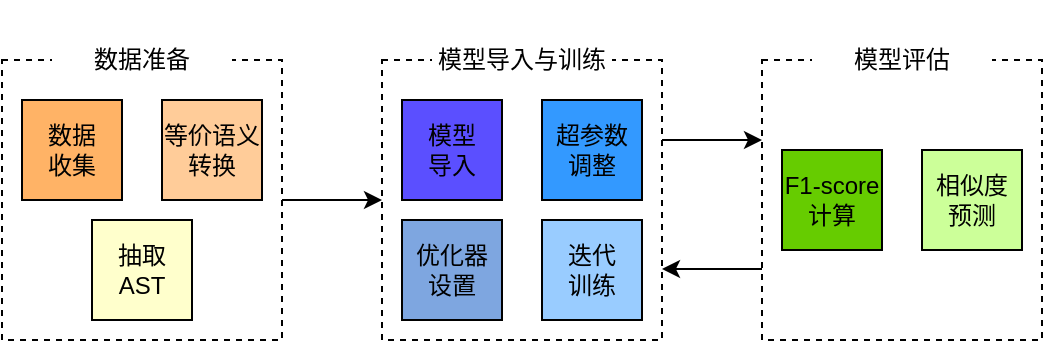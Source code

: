 <mxfile version="14.6.9" type="github">
  <diagram id="JVltaT_nDNOEHpSQOxmV" name="Page-1">
    <mxGraphModel dx="782" dy="551" grid="1" gridSize="10" guides="1" tooltips="1" connect="1" arrows="1" fold="1" page="1" pageScale="1" pageWidth="827" pageHeight="1169" math="0" shadow="0">
      <root>
        <mxCell id="0" />
        <mxCell id="1" parent="0" />
        <mxCell id="EP9sFhI_LQ-2BoXjK-Tm-1" value="" style="whiteSpace=wrap;html=1;aspect=fixed;dashed=1;" vertex="1" parent="1">
          <mxGeometry x="140" y="240" width="140" height="140" as="geometry" />
        </mxCell>
        <mxCell id="EP9sFhI_LQ-2BoXjK-Tm-2" value="数据准备" style="text;html=1;align=center;verticalAlign=middle;whiteSpace=wrap;rounded=0;dashed=1;labelBackgroundColor=none;fillColor=#ffffff;" vertex="1" parent="1">
          <mxGeometry x="165" y="210" width="90" height="60" as="geometry" />
        </mxCell>
        <mxCell id="EP9sFhI_LQ-2BoXjK-Tm-3" value="&lt;div&gt;数据&lt;/div&gt;&lt;div&gt;收集&lt;/div&gt;" style="whiteSpace=wrap;html=1;aspect=fixed;labelBackgroundColor=none;fillColor=#FFB366;" vertex="1" parent="1">
          <mxGeometry x="150" y="260" width="50" height="50" as="geometry" />
        </mxCell>
        <mxCell id="EP9sFhI_LQ-2BoXjK-Tm-4" value="&lt;div&gt;等价语义转换&lt;br&gt;&lt;/div&gt;" style="whiteSpace=wrap;html=1;aspect=fixed;labelBackgroundColor=none;fillColor=#FFCC99;" vertex="1" parent="1">
          <mxGeometry x="220" y="260" width="50" height="50" as="geometry" />
        </mxCell>
        <mxCell id="EP9sFhI_LQ-2BoXjK-Tm-5" value="&lt;div&gt;抽取&lt;/div&gt;&lt;div&gt;AST&lt;br&gt;&lt;/div&gt;" style="whiteSpace=wrap;html=1;aspect=fixed;labelBackgroundColor=none;fillColor=#FFFFCC;" vertex="1" parent="1">
          <mxGeometry x="185" y="320" width="50" height="50" as="geometry" />
        </mxCell>
        <mxCell id="EP9sFhI_LQ-2BoXjK-Tm-6" value="" style="endArrow=classic;html=1;" edge="1" parent="1">
          <mxGeometry width="50" height="50" relative="1" as="geometry">
            <mxPoint x="280" y="310" as="sourcePoint" />
            <mxPoint x="330" y="310" as="targetPoint" />
          </mxGeometry>
        </mxCell>
        <mxCell id="EP9sFhI_LQ-2BoXjK-Tm-7" value="" style="whiteSpace=wrap;html=1;aspect=fixed;dashed=1;" vertex="1" parent="1">
          <mxGeometry x="330" y="240" width="140" height="140" as="geometry" />
        </mxCell>
        <mxCell id="EP9sFhI_LQ-2BoXjK-Tm-8" value="模型导入与训练" style="text;html=1;align=center;verticalAlign=middle;whiteSpace=wrap;rounded=0;dashed=1;labelBackgroundColor=none;fillColor=#ffffff;" vertex="1" parent="1">
          <mxGeometry x="355" y="210" width="90" height="60" as="geometry" />
        </mxCell>
        <mxCell id="EP9sFhI_LQ-2BoXjK-Tm-9" value="&lt;div&gt;模型&lt;/div&gt;&lt;div&gt;导入&lt;br&gt;&lt;/div&gt;" style="whiteSpace=wrap;html=1;aspect=fixed;labelBackgroundColor=none;fillColor=#5B4FFF;" vertex="1" parent="1">
          <mxGeometry x="340" y="260" width="50" height="50" as="geometry" />
        </mxCell>
        <mxCell id="EP9sFhI_LQ-2BoXjK-Tm-10" value="&lt;div&gt;超参数&lt;/div&gt;&lt;div&gt;调整&lt;/div&gt;" style="whiteSpace=wrap;html=1;aspect=fixed;labelBackgroundColor=none;fillColor=#3399FF;" vertex="1" parent="1">
          <mxGeometry x="410" y="260" width="50" height="50" as="geometry" />
        </mxCell>
        <mxCell id="EP9sFhI_LQ-2BoXjK-Tm-11" value="&lt;div&gt;优化器&lt;/div&gt;&lt;div&gt;设置&lt;br&gt;&lt;/div&gt;" style="whiteSpace=wrap;html=1;aspect=fixed;labelBackgroundColor=none;fillColor=#7EA6E0;" vertex="1" parent="1">
          <mxGeometry x="340" y="320" width="50" height="50" as="geometry" />
        </mxCell>
        <mxCell id="EP9sFhI_LQ-2BoXjK-Tm-12" value="&lt;div&gt;迭代&lt;/div&gt;&lt;div&gt;训练&lt;br&gt;&lt;/div&gt;" style="whiteSpace=wrap;html=1;aspect=fixed;labelBackgroundColor=none;fillColor=#99CCFF;" vertex="1" parent="1">
          <mxGeometry x="410" y="320" width="50" height="50" as="geometry" />
        </mxCell>
        <mxCell id="EP9sFhI_LQ-2BoXjK-Tm-13" value="" style="whiteSpace=wrap;html=1;aspect=fixed;dashed=1;" vertex="1" parent="1">
          <mxGeometry x="520" y="240" width="140" height="140" as="geometry" />
        </mxCell>
        <mxCell id="EP9sFhI_LQ-2BoXjK-Tm-14" value="模型评估" style="text;html=1;align=center;verticalAlign=middle;whiteSpace=wrap;rounded=0;dashed=1;labelBackgroundColor=none;fillColor=#ffffff;" vertex="1" parent="1">
          <mxGeometry x="545" y="210" width="90" height="60" as="geometry" />
        </mxCell>
        <mxCell id="EP9sFhI_LQ-2BoXjK-Tm-15" value="&lt;div&gt;F1-score&lt;/div&gt;&lt;div&gt;计算&lt;br&gt;&lt;/div&gt;" style="whiteSpace=wrap;html=1;aspect=fixed;labelBackgroundColor=none;fillColor=#66CC00;" vertex="1" parent="1">
          <mxGeometry x="530" y="285" width="50" height="50" as="geometry" />
        </mxCell>
        <mxCell id="EP9sFhI_LQ-2BoXjK-Tm-16" value="&lt;div&gt;相似度&lt;/div&gt;&lt;div&gt;预测&lt;br&gt;&lt;/div&gt;" style="whiteSpace=wrap;html=1;aspect=fixed;labelBackgroundColor=none;fillColor=#CCFF99;" vertex="1" parent="1">
          <mxGeometry x="600" y="285" width="50" height="50" as="geometry" />
        </mxCell>
        <mxCell id="EP9sFhI_LQ-2BoXjK-Tm-17" value="" style="endArrow=classic;html=1;" edge="1" parent="1">
          <mxGeometry width="50" height="50" relative="1" as="geometry">
            <mxPoint x="470" y="280" as="sourcePoint" />
            <mxPoint x="520" y="280" as="targetPoint" />
          </mxGeometry>
        </mxCell>
        <mxCell id="EP9sFhI_LQ-2BoXjK-Tm-18" value="" style="endArrow=classic;html=1;" edge="1" parent="1">
          <mxGeometry width="50" height="50" relative="1" as="geometry">
            <mxPoint x="520" y="344.5" as="sourcePoint" />
            <mxPoint x="470" y="344.5" as="targetPoint" />
          </mxGeometry>
        </mxCell>
      </root>
    </mxGraphModel>
  </diagram>
</mxfile>
